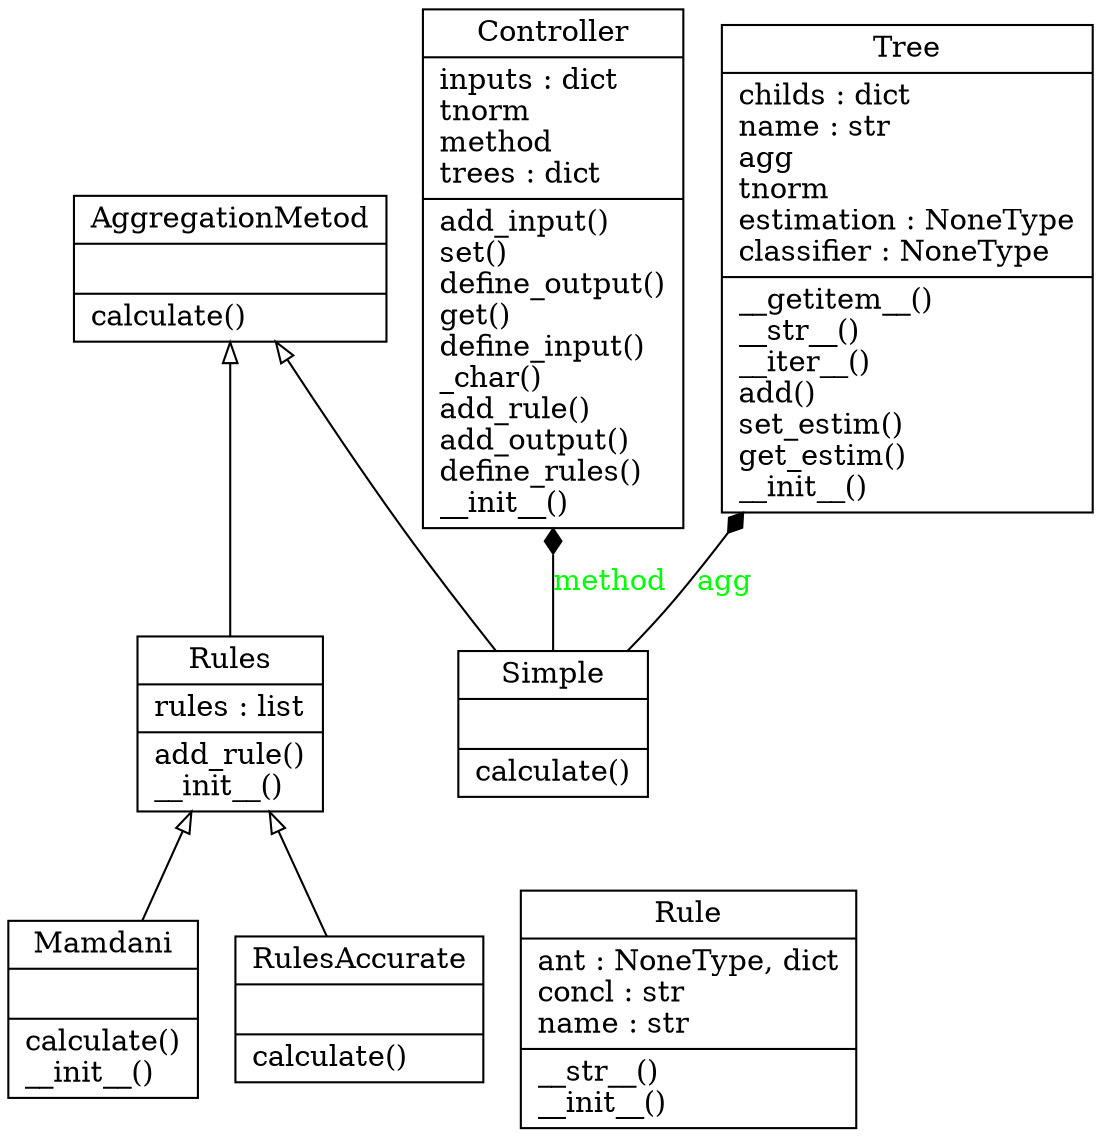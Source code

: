 digraph "classes_infer" {
charset="utf-8"
rankdir=BT
"0" [label="{AggregationMetod|\l|calculate()\l}", shape="record"];
"1" [label="{Controller|inputs : dict\ltnorm\lmethod\ltrees : dict\l|add_input()\lset()\ldefine_output()\lget()\ldefine_input()\l_char()\ladd_rule()\ladd_output()\ldefine_rules()\l__init__()\l}", shape="record"];
"2" [label="{Mamdani|\l|calculate()\l__init__()\l}", shape="record"];
"3" [label="{Rule|ant : NoneType, dict\lconcl : str\lname : str\l|__str__()\l__init__()\l}", shape="record"];
"4" [label="{Rules|rules : list\l|add_rule()\l__init__()\l}", shape="record"];
"5" [label="{RulesAccurate|\l|calculate()\l}", shape="record"];
"6" [label="{Simple|\l|calculate()\l}", shape="record"];
"7" [label="{Tree|childs : dict\lname : str\lagg\ltnorm\lestimation : NoneType\lclassifier : NoneType\l|__getitem__()\l__str__()\l__iter__()\ladd()\lset_estim()\lget_estim()\l__init__()\l}", shape="record"];
"2" -> "4" [arrowhead="empty", arrowtail="none"];
"4" -> "0" [arrowhead="empty", arrowtail="none"];
"5" -> "4" [arrowhead="empty", arrowtail="none"];
"6" -> "0" [arrowhead="empty", arrowtail="none"];
"6" -> "1" [arrowhead="diamond", arrowtail="none", fontcolor="green", label="method", style="solid"];
"6" -> "7" [arrowhead="diamond", arrowtail="none", fontcolor="green", label="agg", style="solid"];
}

